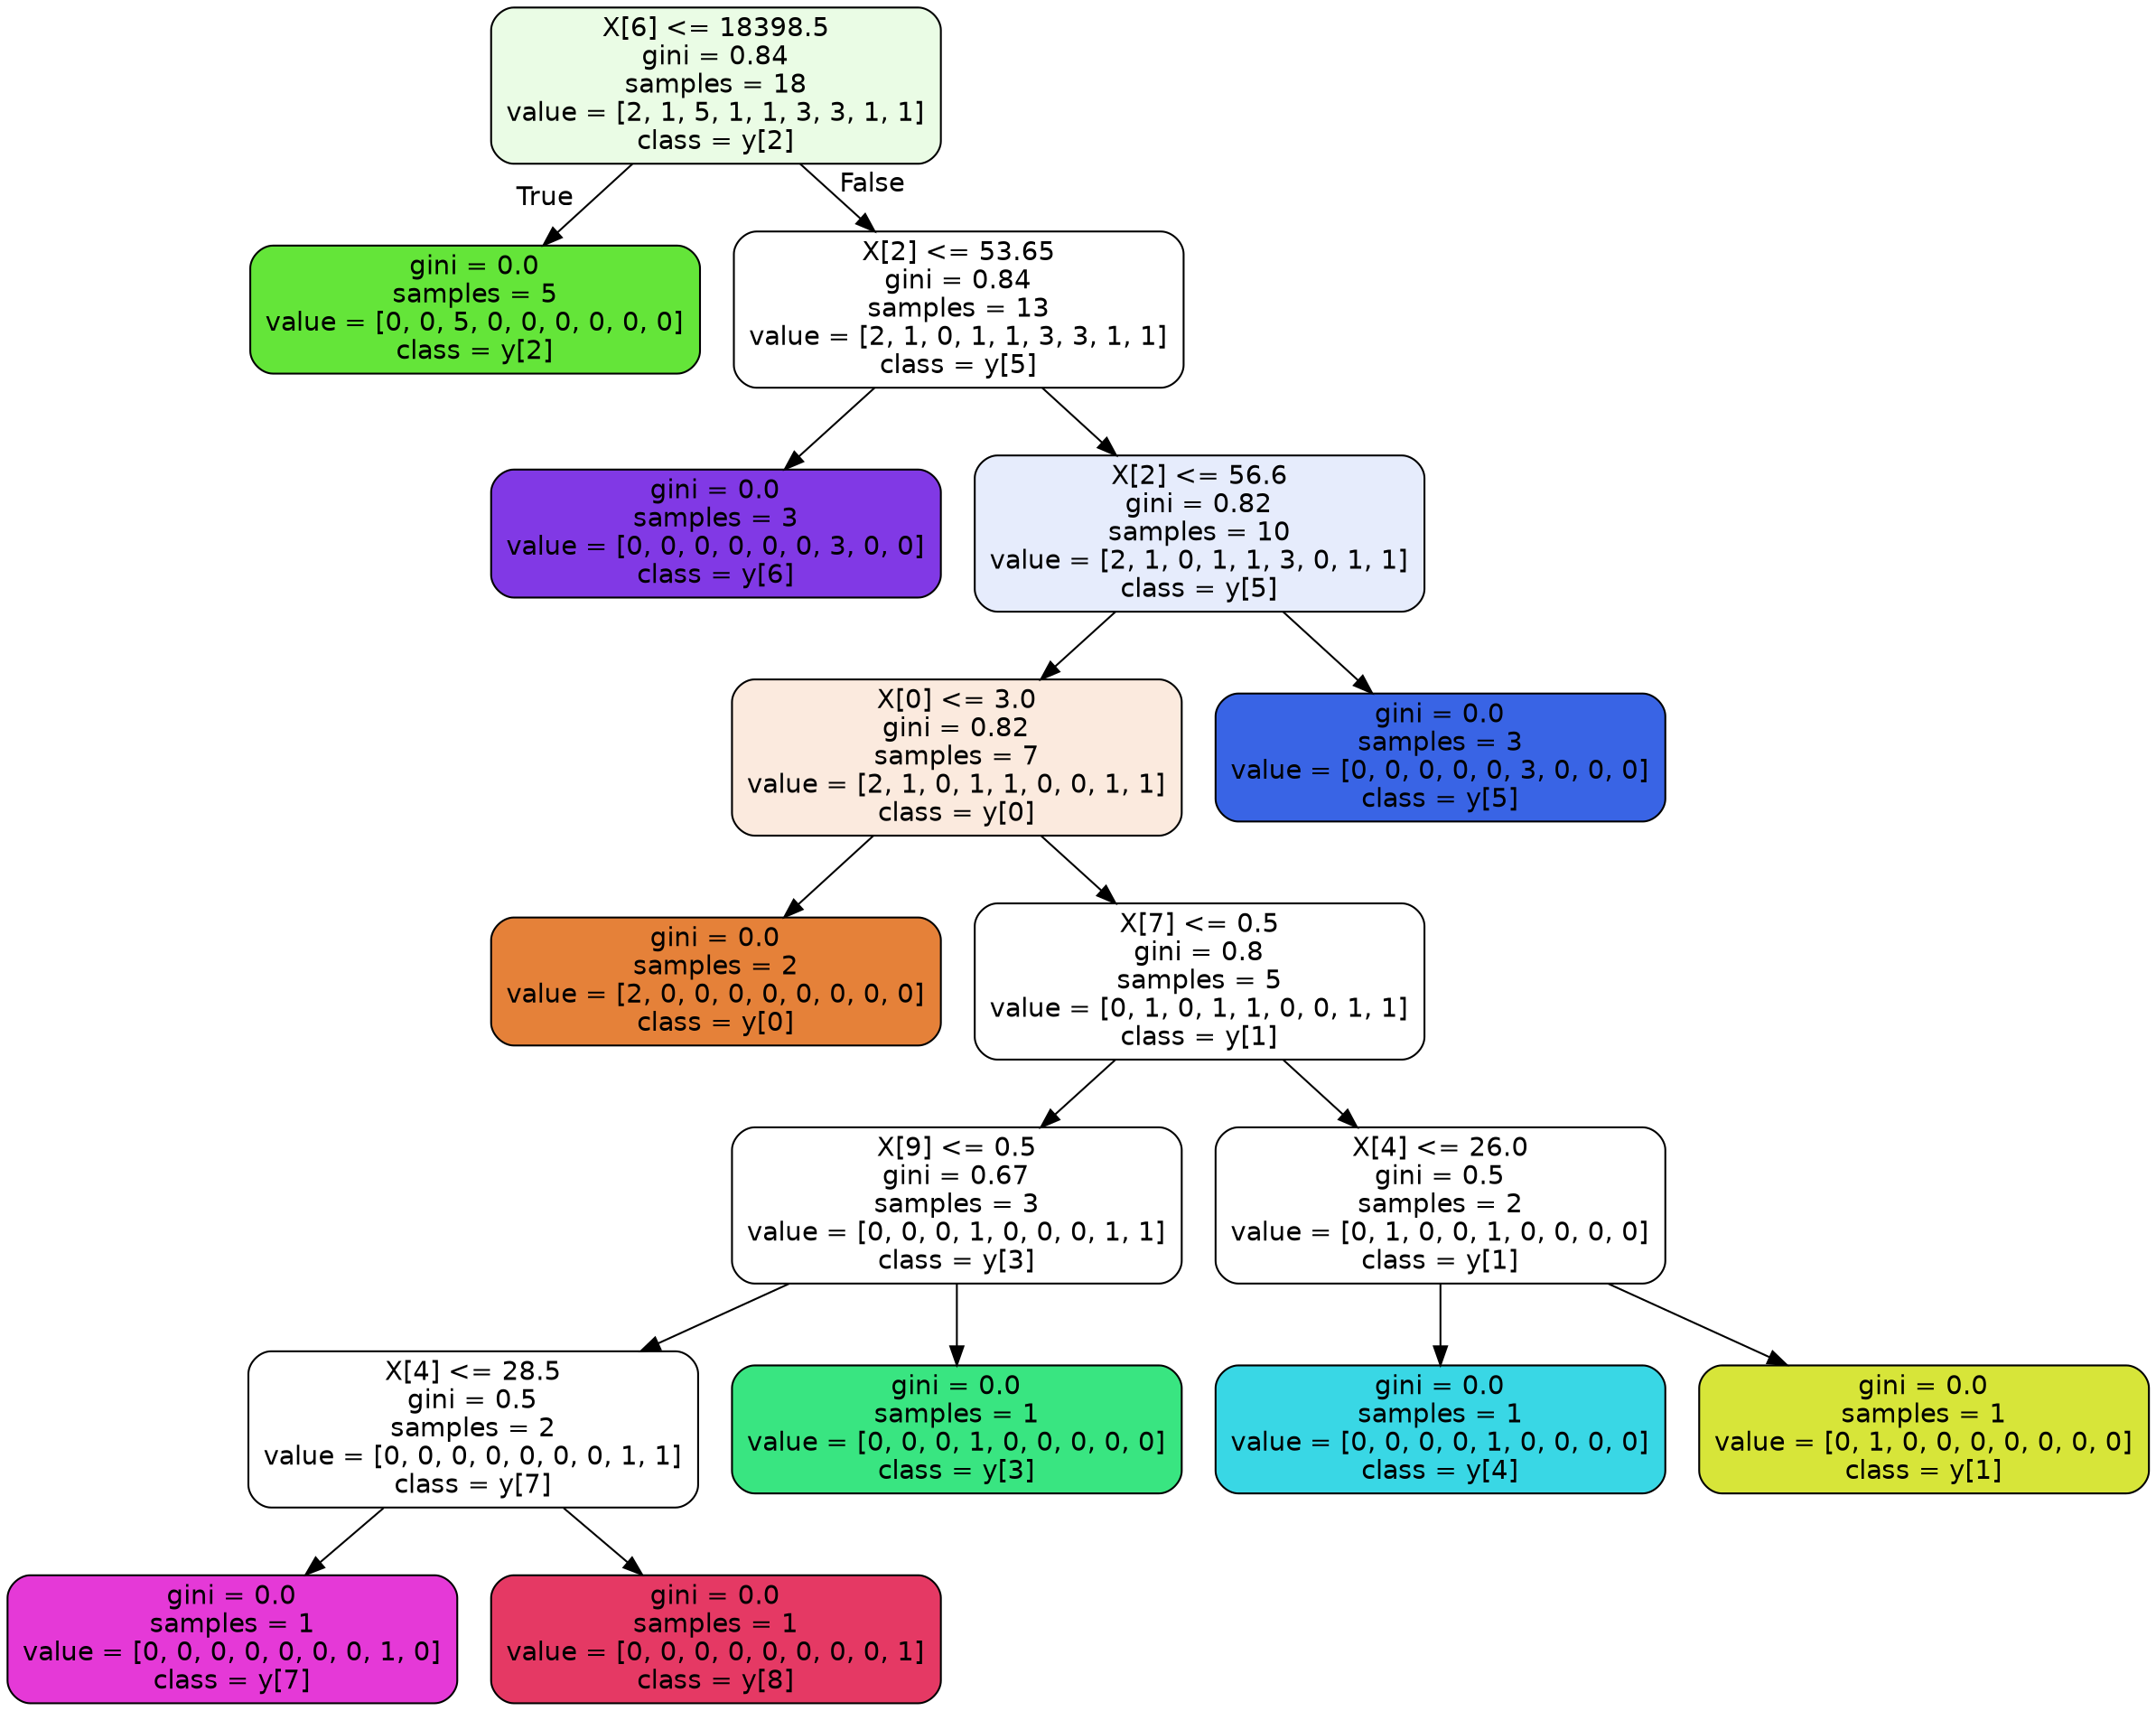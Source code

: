 digraph Tree {
node [shape=box, style="filled, rounded", color="black", fontname=helvetica] ;
edge [fontname=helvetica] ;
0 [label="X[6] <= 18398.5\ngini = 0.84\nsamples = 18\nvalue = [2, 1, 5, 1, 1, 3, 3, 1, 1]\nclass = y[2]", fillcolor="#eafce5"] ;
1 [label="gini = 0.0\nsamples = 5\nvalue = [0, 0, 5, 0, 0, 0, 0, 0, 0]\nclass = y[2]", fillcolor="#64e539"] ;
0 -> 1 [labeldistance=2.5, labelangle=45, headlabel="True"] ;
2 [label="X[2] <= 53.65\ngini = 0.84\nsamples = 13\nvalue = [2, 1, 0, 1, 1, 3, 3, 1, 1]\nclass = y[5]", fillcolor="#ffffff"] ;
0 -> 2 [labeldistance=2.5, labelangle=-45, headlabel="False"] ;
3 [label="gini = 0.0\nsamples = 3\nvalue = [0, 0, 0, 0, 0, 0, 3, 0, 0]\nclass = y[6]", fillcolor="#8139e5"] ;
2 -> 3 ;
4 [label="X[2] <= 56.6\ngini = 0.82\nsamples = 10\nvalue = [2, 1, 0, 1, 1, 3, 0, 1, 1]\nclass = y[5]", fillcolor="#e6ecfc"] ;
2 -> 4 ;
5 [label="X[0] <= 3.0\ngini = 0.82\nsamples = 7\nvalue = [2, 1, 0, 1, 1, 0, 0, 1, 1]\nclass = y[0]", fillcolor="#fbeade"] ;
4 -> 5 ;
6 [label="gini = 0.0\nsamples = 2\nvalue = [2, 0, 0, 0, 0, 0, 0, 0, 0]\nclass = y[0]", fillcolor="#e58139"] ;
5 -> 6 ;
7 [label="X[7] <= 0.5\ngini = 0.8\nsamples = 5\nvalue = [0, 1, 0, 1, 1, 0, 0, 1, 1]\nclass = y[1]", fillcolor="#ffffff"] ;
5 -> 7 ;
8 [label="X[9] <= 0.5\ngini = 0.67\nsamples = 3\nvalue = [0, 0, 0, 1, 0, 0, 0, 1, 1]\nclass = y[3]", fillcolor="#ffffff"] ;
7 -> 8 ;
9 [label="X[4] <= 28.5\ngini = 0.5\nsamples = 2\nvalue = [0, 0, 0, 0, 0, 0, 0, 1, 1]\nclass = y[7]", fillcolor="#ffffff"] ;
8 -> 9 ;
10 [label="gini = 0.0\nsamples = 1\nvalue = [0, 0, 0, 0, 0, 0, 0, 1, 0]\nclass = y[7]", fillcolor="#e539d7"] ;
9 -> 10 ;
11 [label="gini = 0.0\nsamples = 1\nvalue = [0, 0, 0, 0, 0, 0, 0, 0, 1]\nclass = y[8]", fillcolor="#e53964"] ;
9 -> 11 ;
12 [label="gini = 0.0\nsamples = 1\nvalue = [0, 0, 0, 1, 0, 0, 0, 0, 0]\nclass = y[3]", fillcolor="#39e581"] ;
8 -> 12 ;
13 [label="X[4] <= 26.0\ngini = 0.5\nsamples = 2\nvalue = [0, 1, 0, 0, 1, 0, 0, 0, 0]\nclass = y[1]", fillcolor="#ffffff"] ;
7 -> 13 ;
14 [label="gini = 0.0\nsamples = 1\nvalue = [0, 0, 0, 0, 1, 0, 0, 0, 0]\nclass = y[4]", fillcolor="#39d7e5"] ;
13 -> 14 ;
15 [label="gini = 0.0\nsamples = 1\nvalue = [0, 1, 0, 0, 0, 0, 0, 0, 0]\nclass = y[1]", fillcolor="#d7e539"] ;
13 -> 15 ;
16 [label="gini = 0.0\nsamples = 3\nvalue = [0, 0, 0, 0, 0, 3, 0, 0, 0]\nclass = y[5]", fillcolor="#3964e5"] ;
4 -> 16 ;
}